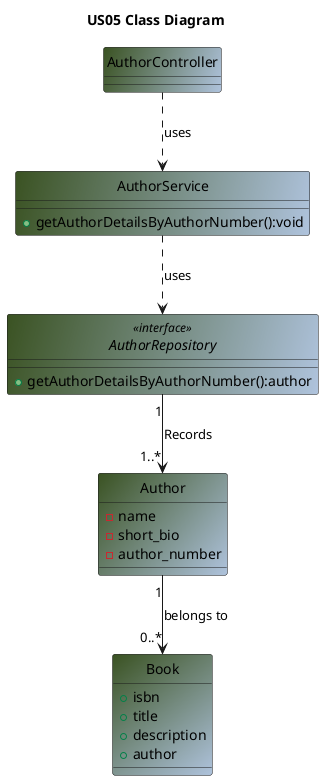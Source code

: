 @startuml
'https://SubscriptionServicetuml.com/class-diagram

hide circle

title US05 Class Diagram


class AuthorController #3B5323FF/B0C4DEFF {
}

class AuthorService #3B5323FF/B0C4DEFF{
+getAuthorDetailsByAuthorNumber():void
}

interface AuthorRepository <<interface>> #3B5323FF/B0C4DEFF{
+getAuthorDetailsByAuthorNumber():author
}


class Author #3B5323FF/B0C4DEFF{
-name
-short_bio
-author_number
}

class Book #3B5323FF/B0C4DEFF  {
+isbn
+title
+description
+author
}

Author "1" -->"0..*" Book: belongs to
AuthorController..> AuthorService:uses
AuthorService ..>  AuthorRepository:uses
AuthorRepository "1" -->"1..*" Author: Records
@enduml
